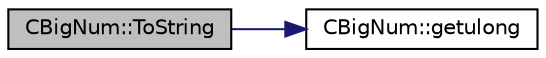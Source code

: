 digraph "CBigNum::ToString"
{
  edge [fontname="Helvetica",fontsize="10",labelfontname="Helvetica",labelfontsize="10"];
  node [fontname="Helvetica",fontsize="10",shape=record];
  rankdir="LR";
  Node274 [label="CBigNum::ToString",height=0.2,width=0.4,color="black", fillcolor="grey75", style="filled", fontcolor="black"];
  Node274 -> Node275 [color="midnightblue",fontsize="10",style="solid",fontname="Helvetica"];
  Node275 [label="CBigNum::getulong",height=0.2,width=0.4,color="black", fillcolor="white", style="filled",URL="$class_c_big_num.html#a035dfd4984c0dfb5400e83afa11e0d21"];
}
